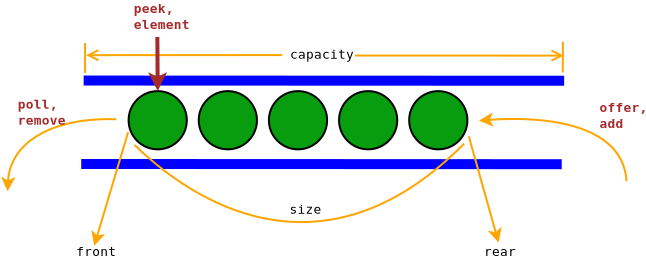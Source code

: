 <?xml version="1.0" encoding="UTF-8"?>
<dia:diagram xmlns:dia="http://www.lysator.liu.se/~alla/dia/">
  <dia:layer name="背景" visible="true" active="true">
    <dia:object type="Standard - Line" version="0" id="O0">
      <dia:attribute name="obj_pos">
        <dia:point val="35.023,19.782"/>
      </dia:attribute>
      <dia:attribute name="obj_bb">
        <dia:rectangle val="34.773,19.532;59.299,20.043"/>
      </dia:attribute>
      <dia:attribute name="conn_endpoints">
        <dia:point val="35.023,19.782"/>
        <dia:point val="59.048,19.793"/>
      </dia:attribute>
      <dia:attribute name="numcp">
        <dia:int val="1"/>
      </dia:attribute>
      <dia:attribute name="line_color">
        <dia:color val="#0000ff"/>
      </dia:attribute>
      <dia:attribute name="line_width">
        <dia:real val="0.5"/>
      </dia:attribute>
    </dia:object>
    <dia:object type="Standard - Line" version="0" id="O1">
      <dia:attribute name="obj_pos">
        <dia:point val="34.902,23.954"/>
      </dia:attribute>
      <dia:attribute name="obj_bb">
        <dia:rectangle val="34.652,23.704;59.177,24.215"/>
      </dia:attribute>
      <dia:attribute name="conn_endpoints">
        <dia:point val="34.902,23.954"/>
        <dia:point val="58.927,23.965"/>
      </dia:attribute>
      <dia:attribute name="numcp">
        <dia:int val="1"/>
      </dia:attribute>
      <dia:attribute name="line_color">
        <dia:color val="#0000ff"/>
      </dia:attribute>
      <dia:attribute name="line_width">
        <dia:real val="0.5"/>
      </dia:attribute>
    </dia:object>
    <dia:group>
      <dia:object type="Standard - Ellipse" version="0" id="O2">
        <dia:attribute name="obj_pos">
          <dia:point val="37.27,20.311"/>
        </dia:attribute>
        <dia:attribute name="obj_bb">
          <dia:rectangle val="37.22,20.261;40.231,23.273"/>
        </dia:attribute>
        <dia:attribute name="elem_corner">
          <dia:point val="37.27,20.311"/>
        </dia:attribute>
        <dia:attribute name="elem_width">
          <dia:real val="2.911"/>
        </dia:attribute>
        <dia:attribute name="elem_height">
          <dia:real val="2.911"/>
        </dia:attribute>
        <dia:attribute name="border_width">
          <dia:real val="0.1"/>
        </dia:attribute>
        <dia:attribute name="inner_color">
          <dia:color val="#089d0e"/>
        </dia:attribute>
      </dia:object>
      <dia:object type="Standard - Ellipse" version="0" id="O3">
        <dia:attribute name="obj_pos">
          <dia:point val="44.285,20.311"/>
        </dia:attribute>
        <dia:attribute name="obj_bb">
          <dia:rectangle val="44.235,20.261;47.246,23.273"/>
        </dia:attribute>
        <dia:attribute name="elem_corner">
          <dia:point val="44.285,20.311"/>
        </dia:attribute>
        <dia:attribute name="elem_width">
          <dia:real val="2.911"/>
        </dia:attribute>
        <dia:attribute name="elem_height">
          <dia:real val="2.911"/>
        </dia:attribute>
        <dia:attribute name="border_width">
          <dia:real val="0.1"/>
        </dia:attribute>
        <dia:attribute name="inner_color">
          <dia:color val="#089d0e"/>
        </dia:attribute>
      </dia:object>
      <dia:object type="Standard - Ellipse" version="0" id="O4">
        <dia:attribute name="obj_pos">
          <dia:point val="40.777,20.311"/>
        </dia:attribute>
        <dia:attribute name="obj_bb">
          <dia:rectangle val="40.727,20.261;43.739,23.273"/>
        </dia:attribute>
        <dia:attribute name="elem_corner">
          <dia:point val="40.777,20.311"/>
        </dia:attribute>
        <dia:attribute name="elem_width">
          <dia:real val="2.911"/>
        </dia:attribute>
        <dia:attribute name="elem_height">
          <dia:real val="2.911"/>
        </dia:attribute>
        <dia:attribute name="border_width">
          <dia:real val="0.1"/>
        </dia:attribute>
        <dia:attribute name="inner_color">
          <dia:color val="#089d0e"/>
        </dia:attribute>
      </dia:object>
      <dia:object type="Standard - Ellipse" version="0" id="O5">
        <dia:attribute name="obj_pos">
          <dia:point val="51.299,20.311"/>
        </dia:attribute>
        <dia:attribute name="obj_bb">
          <dia:rectangle val="51.249,20.261;54.261,23.273"/>
        </dia:attribute>
        <dia:attribute name="elem_corner">
          <dia:point val="51.299,20.311"/>
        </dia:attribute>
        <dia:attribute name="elem_width">
          <dia:real val="2.911"/>
        </dia:attribute>
        <dia:attribute name="elem_height">
          <dia:real val="2.911"/>
        </dia:attribute>
        <dia:attribute name="border_width">
          <dia:real val="0.1"/>
        </dia:attribute>
        <dia:attribute name="inner_color">
          <dia:color val="#089d0e"/>
        </dia:attribute>
      </dia:object>
      <dia:object type="Standard - Ellipse" version="0" id="O6">
        <dia:attribute name="obj_pos">
          <dia:point val="47.792,20.311"/>
        </dia:attribute>
        <dia:attribute name="obj_bb">
          <dia:rectangle val="47.742,20.261;50.754,23.273"/>
        </dia:attribute>
        <dia:attribute name="elem_corner">
          <dia:point val="47.792,20.311"/>
        </dia:attribute>
        <dia:attribute name="elem_width">
          <dia:real val="2.911"/>
        </dia:attribute>
        <dia:attribute name="elem_height">
          <dia:real val="2.911"/>
        </dia:attribute>
        <dia:attribute name="border_width">
          <dia:real val="0.1"/>
        </dia:attribute>
        <dia:attribute name="inner_color">
          <dia:color val="#089d0e"/>
        </dia:attribute>
      </dia:object>
    </dia:group>
    <dia:object type="Standard - Line" version="0" id="O7">
      <dia:attribute name="obj_pos">
        <dia:point val="35.095,17.905"/>
      </dia:attribute>
      <dia:attribute name="obj_bb">
        <dia:rectangle val="35.042,17.855;35.145,19.454"/>
      </dia:attribute>
      <dia:attribute name="conn_endpoints">
        <dia:point val="35.095,17.905"/>
        <dia:point val="35.092,19.404"/>
      </dia:attribute>
      <dia:attribute name="numcp">
        <dia:int val="1"/>
      </dia:attribute>
      <dia:attribute name="line_color">
        <dia:color val="#ffa500"/>
      </dia:attribute>
    </dia:object>
    <dia:object type="Standard - Line" version="0" id="O8">
      <dia:attribute name="obj_pos">
        <dia:point val="58.985,17.847"/>
      </dia:attribute>
      <dia:attribute name="obj_bb">
        <dia:rectangle val="58.93,17.797;59.035,19.426"/>
      </dia:attribute>
      <dia:attribute name="conn_endpoints">
        <dia:point val="58.985,17.847"/>
        <dia:point val="58.98,19.376"/>
      </dia:attribute>
      <dia:attribute name="numcp">
        <dia:int val="1"/>
      </dia:attribute>
      <dia:attribute name="line_color">
        <dia:color val="#ffa500"/>
      </dia:attribute>
    </dia:object>
    <dia:object type="Standard - Text" version="1" id="O9">
      <dia:attribute name="obj_pos">
        <dia:point val="45.339,18.693"/>
      </dia:attribute>
      <dia:attribute name="obj_bb">
        <dia:rectangle val="45.339,18.098;48.419,18.843"/>
      </dia:attribute>
      <dia:attribute name="text">
        <dia:composite type="text">
          <dia:attribute name="string">
            <dia:string>#capacity#</dia:string>
          </dia:attribute>
          <dia:attribute name="font">
            <dia:font family="monospace" style="0" name="Courier"/>
          </dia:attribute>
          <dia:attribute name="height">
            <dia:real val="0.8"/>
          </dia:attribute>
          <dia:attribute name="pos">
            <dia:point val="45.339,18.693"/>
          </dia:attribute>
          <dia:attribute name="color">
            <dia:color val="#000000"/>
          </dia:attribute>
          <dia:attribute name="alignment">
            <dia:enum val="0"/>
          </dia:attribute>
        </dia:composite>
      </dia:attribute>
      <dia:attribute name="valign">
        <dia:enum val="3"/>
      </dia:attribute>
    </dia:object>
    <dia:object type="Standard - Line" version="0" id="O10">
      <dia:attribute name="obj_pos">
        <dia:point val="44.95,18.509"/>
      </dia:attribute>
      <dia:attribute name="obj_bb">
        <dia:rectangle val="35.034,18.183;45.0,18.845"/>
      </dia:attribute>
      <dia:attribute name="conn_endpoints">
        <dia:point val="44.95,18.509"/>
        <dia:point val="35.146,18.514"/>
      </dia:attribute>
      <dia:attribute name="numcp">
        <dia:int val="1"/>
      </dia:attribute>
      <dia:attribute name="line_color">
        <dia:color val="#ffa500"/>
      </dia:attribute>
      <dia:attribute name="end_arrow">
        <dia:enum val="1"/>
      </dia:attribute>
      <dia:attribute name="end_arrow_length">
        <dia:real val="0.5"/>
      </dia:attribute>
      <dia:attribute name="end_arrow_width">
        <dia:real val="0.5"/>
      </dia:attribute>
    </dia:object>
    <dia:object type="Standard - Line" version="0" id="O11">
      <dia:attribute name="obj_pos">
        <dia:point val="48.595,18.532"/>
      </dia:attribute>
      <dia:attribute name="obj_bb">
        <dia:rectangle val="48.545,18.203;59.137,18.864"/>
      </dia:attribute>
      <dia:attribute name="conn_endpoints">
        <dia:point val="48.595,18.532"/>
        <dia:point val="59.025,18.534"/>
      </dia:attribute>
      <dia:attribute name="numcp">
        <dia:int val="1"/>
      </dia:attribute>
      <dia:attribute name="line_color">
        <dia:color val="#ffa500"/>
      </dia:attribute>
      <dia:attribute name="end_arrow">
        <dia:enum val="1"/>
      </dia:attribute>
      <dia:attribute name="end_arrow_length">
        <dia:real val="0.5"/>
      </dia:attribute>
      <dia:attribute name="end_arrow_width">
        <dia:real val="0.5"/>
      </dia:attribute>
    </dia:object>
    <dia:object type="Standard - Line" version="0" id="O12">
      <dia:attribute name="obj_pos">
        <dia:point val="38.708,17.603"/>
      </dia:attribute>
      <dia:attribute name="obj_bb">
        <dia:rectangle val="38.247,17.503;39.194,20.535"/>
      </dia:attribute>
      <dia:attribute name="conn_endpoints">
        <dia:point val="38.708,17.603"/>
        <dia:point val="38.725,20.311"/>
      </dia:attribute>
      <dia:attribute name="numcp">
        <dia:int val="1"/>
      </dia:attribute>
      <dia:attribute name="line_color">
        <dia:color val="#a52a2a"/>
      </dia:attribute>
      <dia:attribute name="line_width">
        <dia:real val="0.2"/>
      </dia:attribute>
      <dia:attribute name="end_arrow">
        <dia:enum val="22"/>
      </dia:attribute>
      <dia:attribute name="end_arrow_length">
        <dia:real val="0.5"/>
      </dia:attribute>
      <dia:attribute name="end_arrow_width">
        <dia:real val="0.5"/>
      </dia:attribute>
      <dia:connections>
        <dia:connection handle="1" to="O2" connection="1"/>
      </dia:connections>
    </dia:object>
    <dia:object type="Standard - Text" version="1" id="O13">
      <dia:attribute name="obj_pos">
        <dia:point val="37.522,16.4"/>
      </dia:attribute>
      <dia:attribute name="obj_bb">
        <dia:rectangle val="37.522,15.805;40.217,17.35"/>
      </dia:attribute>
      <dia:attribute name="text">
        <dia:composite type="text">
          <dia:attribute name="string">
            <dia:string>#peek,
element#</dia:string>
          </dia:attribute>
          <dia:attribute name="font">
            <dia:font family="monospace" style="80" name="Courier-Bold"/>
          </dia:attribute>
          <dia:attribute name="height">
            <dia:real val="0.8"/>
          </dia:attribute>
          <dia:attribute name="pos">
            <dia:point val="37.522,16.4"/>
          </dia:attribute>
          <dia:attribute name="color">
            <dia:color val="#a52a2a"/>
          </dia:attribute>
          <dia:attribute name="alignment">
            <dia:enum val="0"/>
          </dia:attribute>
        </dia:composite>
      </dia:attribute>
      <dia:attribute name="valign">
        <dia:enum val="3"/>
      </dia:attribute>
    </dia:object>
    <dia:object type="Standard - BezierLine" version="0" id="O14">
      <dia:attribute name="obj_pos">
        <dia:point val="36.651,21.719"/>
      </dia:attribute>
      <dia:attribute name="obj_bb">
        <dia:rectangle val="30.89,21.662;36.703,25.318"/>
      </dia:attribute>
      <dia:attribute name="bez_points">
        <dia:point val="36.651,21.719"/>
        <dia:point val="33.441,21.604"/>
        <dia:point val="31.332,22.888"/>
        <dia:point val="31.218,25.318"/>
      </dia:attribute>
      <dia:attribute name="corner_types">
        <dia:enum val="0"/>
        <dia:enum val="0"/>
      </dia:attribute>
      <dia:attribute name="line_color">
        <dia:color val="#ffa500"/>
      </dia:attribute>
      <dia:attribute name="end_arrow">
        <dia:enum val="22"/>
      </dia:attribute>
      <dia:attribute name="end_arrow_length">
        <dia:real val="0.5"/>
      </dia:attribute>
      <dia:attribute name="end_arrow_width">
        <dia:real val="0.5"/>
      </dia:attribute>
    </dia:object>
    <dia:object type="Standard - Text" version="1" id="O15">
      <dia:attribute name="obj_pos">
        <dia:point val="31.722,21.192"/>
      </dia:attribute>
      <dia:attribute name="obj_bb">
        <dia:rectangle val="31.722,20.597;34.032,22.142"/>
      </dia:attribute>
      <dia:attribute name="text">
        <dia:composite type="text">
          <dia:attribute name="string">
            <dia:string>#poll,
remove#</dia:string>
          </dia:attribute>
          <dia:attribute name="font">
            <dia:font family="monospace" style="80" name="Courier-Bold"/>
          </dia:attribute>
          <dia:attribute name="height">
            <dia:real val="0.8"/>
          </dia:attribute>
          <dia:attribute name="pos">
            <dia:point val="31.722,21.192"/>
          </dia:attribute>
          <dia:attribute name="color">
            <dia:color val="#a52a2a"/>
          </dia:attribute>
          <dia:attribute name="alignment">
            <dia:enum val="0"/>
          </dia:attribute>
        </dia:composite>
      </dia:attribute>
      <dia:attribute name="valign">
        <dia:enum val="3"/>
      </dia:attribute>
    </dia:object>
    <dia:object type="Standard - BezierLine" version="0" id="O16">
      <dia:attribute name="obj_pos">
        <dia:point val="62.166,24.814"/>
      </dia:attribute>
      <dia:attribute name="obj_bb">
        <dia:rectangle val="54.784,21.372;62.219,24.866"/>
      </dia:attribute>
      <dia:attribute name="bez_points">
        <dia:point val="62.166,24.814"/>
        <dia:point val="62.006,21.948"/>
        <dia:point val="58.086,21.535"/>
        <dia:point val="54.784,21.788"/>
      </dia:attribute>
      <dia:attribute name="corner_types">
        <dia:enum val="0"/>
        <dia:enum val="0"/>
      </dia:attribute>
      <dia:attribute name="line_color">
        <dia:color val="#ffa500"/>
      </dia:attribute>
      <dia:attribute name="end_arrow">
        <dia:enum val="22"/>
      </dia:attribute>
      <dia:attribute name="end_arrow_length">
        <dia:real val="0.5"/>
      </dia:attribute>
      <dia:attribute name="end_arrow_width">
        <dia:real val="0.5"/>
      </dia:attribute>
    </dia:object>
    <dia:object type="Standard - Text" version="1" id="O17">
      <dia:attribute name="obj_pos">
        <dia:point val="60.814,21.352"/>
      </dia:attribute>
      <dia:attribute name="obj_bb">
        <dia:rectangle val="60.814,20.757;63.124,22.302"/>
      </dia:attribute>
      <dia:attribute name="text">
        <dia:composite type="text">
          <dia:attribute name="string">
            <dia:string>#offer,
add#</dia:string>
          </dia:attribute>
          <dia:attribute name="font">
            <dia:font family="monospace" style="80" name="Courier-Bold"/>
          </dia:attribute>
          <dia:attribute name="height">
            <dia:real val="0.8"/>
          </dia:attribute>
          <dia:attribute name="pos">
            <dia:point val="60.814,21.352"/>
          </dia:attribute>
          <dia:attribute name="color">
            <dia:color val="#a52a2a"/>
          </dia:attribute>
          <dia:attribute name="alignment">
            <dia:enum val="0"/>
          </dia:attribute>
        </dia:composite>
      </dia:attribute>
      <dia:attribute name="valign">
        <dia:enum val="3"/>
      </dia:attribute>
    </dia:object>
    <dia:object type="Standard - Line" version="0" id="O18">
      <dia:attribute name="obj_pos">
        <dia:point val="37.247,22.361"/>
      </dia:attribute>
      <dia:attribute name="obj_bb">
        <dia:rectangle val="35.379,22.299;37.309,28.153"/>
      </dia:attribute>
      <dia:attribute name="conn_endpoints">
        <dia:point val="37.247,22.361"/>
        <dia:point val="35.55,28.046"/>
      </dia:attribute>
      <dia:attribute name="numcp">
        <dia:int val="1"/>
      </dia:attribute>
      <dia:attribute name="line_color">
        <dia:color val="#ffa500"/>
      </dia:attribute>
      <dia:attribute name="end_arrow">
        <dia:enum val="22"/>
      </dia:attribute>
      <dia:attribute name="end_arrow_length">
        <dia:real val="0.5"/>
      </dia:attribute>
      <dia:attribute name="end_arrow_width">
        <dia:real val="0.5"/>
      </dia:attribute>
    </dia:object>
    <dia:object type="Standard - Text" version="1" id="O19">
      <dia:attribute name="obj_pos">
        <dia:point val="34.656,28.551"/>
      </dia:attribute>
      <dia:attribute name="obj_bb">
        <dia:rectangle val="34.656,27.956;36.581,28.701"/>
      </dia:attribute>
      <dia:attribute name="text">
        <dia:composite type="text">
          <dia:attribute name="string">
            <dia:string>#front#</dia:string>
          </dia:attribute>
          <dia:attribute name="font">
            <dia:font family="monospace" style="0" name="Courier"/>
          </dia:attribute>
          <dia:attribute name="height">
            <dia:real val="0.8"/>
          </dia:attribute>
          <dia:attribute name="pos">
            <dia:point val="34.656,28.551"/>
          </dia:attribute>
          <dia:attribute name="color">
            <dia:color val="#000000"/>
          </dia:attribute>
          <dia:attribute name="alignment">
            <dia:enum val="0"/>
          </dia:attribute>
        </dia:composite>
      </dia:attribute>
      <dia:attribute name="valign">
        <dia:enum val="3"/>
      </dia:attribute>
    </dia:object>
    <dia:object type="Standard - Line" version="0" id="O20">
      <dia:attribute name="obj_pos">
        <dia:point val="54.28,22.567"/>
      </dia:attribute>
      <dia:attribute name="obj_bb">
        <dia:rectangle val="54.218,22.506;55.954,27.993"/>
      </dia:attribute>
      <dia:attribute name="conn_endpoints">
        <dia:point val="54.28,22.567"/>
        <dia:point val="55.77,27.886"/>
      </dia:attribute>
      <dia:attribute name="numcp">
        <dia:int val="1"/>
      </dia:attribute>
      <dia:attribute name="line_color">
        <dia:color val="#ffa500"/>
      </dia:attribute>
      <dia:attribute name="end_arrow">
        <dia:enum val="22"/>
      </dia:attribute>
      <dia:attribute name="end_arrow_length">
        <dia:real val="0.5"/>
      </dia:attribute>
      <dia:attribute name="end_arrow_width">
        <dia:real val="0.5"/>
      </dia:attribute>
    </dia:object>
    <dia:object type="Standard - Text" version="1" id="O21">
      <dia:attribute name="obj_pos">
        <dia:point val="55.037,28.551"/>
      </dia:attribute>
      <dia:attribute name="obj_bb">
        <dia:rectangle val="55.037,27.956;56.577,28.701"/>
      </dia:attribute>
      <dia:attribute name="text">
        <dia:composite type="text">
          <dia:attribute name="string">
            <dia:string>#rear#</dia:string>
          </dia:attribute>
          <dia:attribute name="font">
            <dia:font family="monospace" style="0" name="Courier"/>
          </dia:attribute>
          <dia:attribute name="height">
            <dia:real val="0.8"/>
          </dia:attribute>
          <dia:attribute name="pos">
            <dia:point val="55.037,28.551"/>
          </dia:attribute>
          <dia:attribute name="color">
            <dia:color val="#000000"/>
          </dia:attribute>
          <dia:attribute name="alignment">
            <dia:enum val="0"/>
          </dia:attribute>
        </dia:composite>
      </dia:attribute>
      <dia:attribute name="valign">
        <dia:enum val="3"/>
      </dia:attribute>
    </dia:object>
    <dia:object type="Standard - BezierLine" version="0" id="O22">
      <dia:attribute name="obj_pos">
        <dia:point val="37.568,23.003"/>
      </dia:attribute>
      <dia:attribute name="obj_bb">
        <dia:rectangle val="37.497,22.863;54.121,26.909"/>
      </dia:attribute>
      <dia:attribute name="bez_points">
        <dia:point val="37.568,23.003"/>
        <dia:point val="41.259,26.579"/>
        <dia:point val="47.517,29.536"/>
        <dia:point val="54.051,22.934"/>
      </dia:attribute>
      <dia:attribute name="corner_types">
        <dia:enum val="0"/>
        <dia:enum val="0"/>
      </dia:attribute>
      <dia:attribute name="line_color">
        <dia:color val="#ffa500"/>
      </dia:attribute>
    </dia:object>
    <dia:object type="Standard - Text" version="1" id="O23">
      <dia:attribute name="obj_pos">
        <dia:point val="45.316,26.442"/>
      </dia:attribute>
      <dia:attribute name="obj_bb">
        <dia:rectangle val="45.316,25.846;46.856,26.591"/>
      </dia:attribute>
      <dia:attribute name="text">
        <dia:composite type="text">
          <dia:attribute name="string">
            <dia:string>#size#</dia:string>
          </dia:attribute>
          <dia:attribute name="font">
            <dia:font family="monospace" style="0" name="Courier"/>
          </dia:attribute>
          <dia:attribute name="height">
            <dia:real val="0.8"/>
          </dia:attribute>
          <dia:attribute name="pos">
            <dia:point val="45.316,26.442"/>
          </dia:attribute>
          <dia:attribute name="color">
            <dia:color val="#000000"/>
          </dia:attribute>
          <dia:attribute name="alignment">
            <dia:enum val="0"/>
          </dia:attribute>
        </dia:composite>
      </dia:attribute>
      <dia:attribute name="valign">
        <dia:enum val="3"/>
      </dia:attribute>
    </dia:object>
  </dia:layer>
</dia:diagram>
